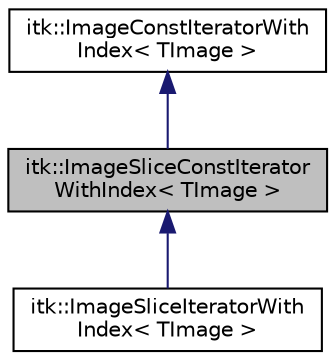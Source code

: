 digraph "itk::ImageSliceConstIteratorWithIndex&lt; TImage &gt;"
{
 // LATEX_PDF_SIZE
  edge [fontname="Helvetica",fontsize="10",labelfontname="Helvetica",labelfontsize="10"];
  node [fontname="Helvetica",fontsize="10",shape=record];
  Node1 [label="itk::ImageSliceConstIterator\lWithIndex\< TImage \>",height=0.2,width=0.4,color="black", fillcolor="grey75", style="filled", fontcolor="black",tooltip="Multi-dimensional image iterator which only walks a region."];
  Node2 -> Node1 [dir="back",color="midnightblue",fontsize="10",style="solid",fontname="Helvetica"];
  Node2 [label="itk::ImageConstIteratorWith\lIndex\< TImage \>",height=0.2,width=0.4,color="black", fillcolor="white", style="filled",URL="$classitk_1_1ImageConstIteratorWithIndex.html",tooltip="A base class for multi-dimensional iterators templated over image type that are designed to efficient..."];
  Node1 -> Node3 [dir="back",color="midnightblue",fontsize="10",style="solid",fontname="Helvetica"];
  Node3 [label="itk::ImageSliceIteratorWith\lIndex\< TImage \>",height=0.2,width=0.4,color="black", fillcolor="white", style="filled",URL="$classitk_1_1ImageSliceIteratorWithIndex.html",tooltip="A multi-dimensional image iterator that extends the ImageLinearIteratorWithIndex from iteration along..."];
}
